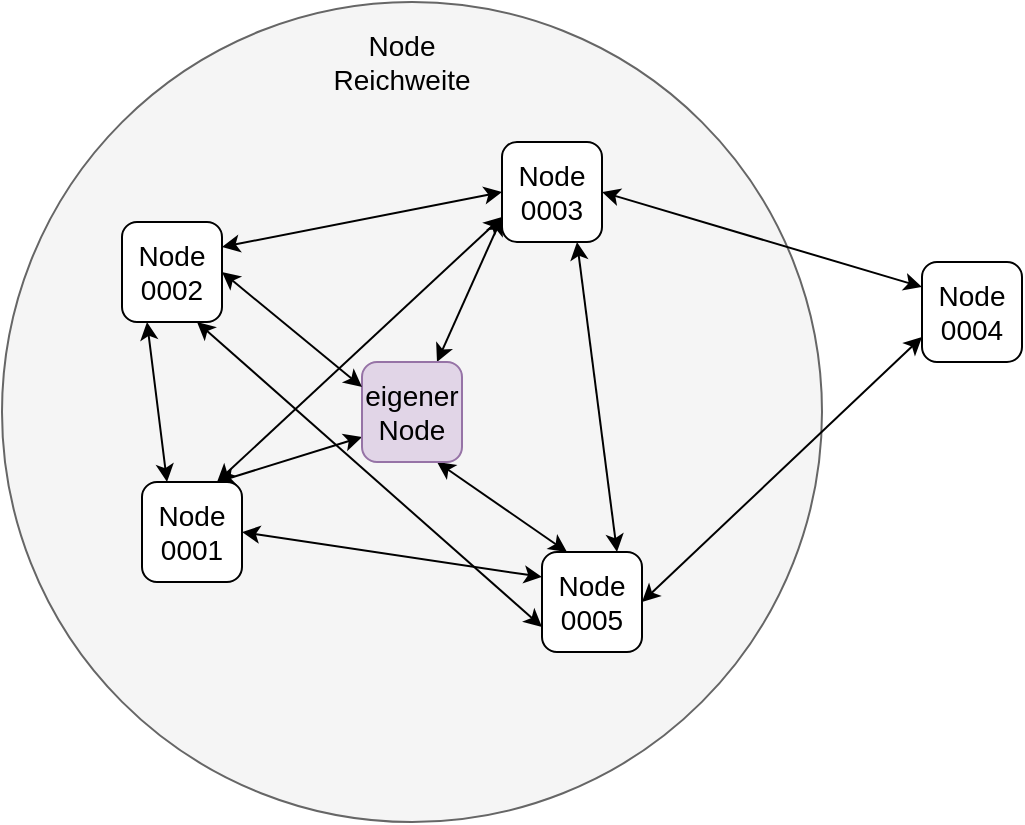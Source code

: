 <mxfile version="10.8.0" type="device"><diagram id="Woy8s4hAkLMrw98pRd9-" name="LoRa-Netzwerk"><mxGraphModel dx="918" dy="627" grid="1" gridSize="10" guides="1" tooltips="1" connect="1" arrows="1" fold="1" page="1" pageScale="1" pageWidth="827" pageHeight="1169" math="0" shadow="0"><root><mxCell id="-r4-6hD3p1y8XOhPD2zC-0"/><mxCell id="-r4-6hD3p1y8XOhPD2zC-1" parent="-r4-6hD3p1y8XOhPD2zC-0"/><mxCell id="lC4GsO4sn9fzHVTKfJkV-1" value="" style="ellipse;whiteSpace=wrap;html=1;aspect=fixed;labelBackgroundColor=#ffffff;fontSize=14;align=center;fillColor=#f5f5f5;strokeColor=#666666;fontColor=#333333;" vertex="1" parent="-r4-6hD3p1y8XOhPD2zC-1"><mxGeometry x="130" y="50" width="410" height="410" as="geometry"/></mxCell><mxCell id="lC4GsO4sn9fzHVTKfJkV-11" style="rounded=0;orthogonalLoop=1;jettySize=auto;html=1;exitX=0.75;exitY=0;exitDx=0;exitDy=0;entryX=0;entryY=0.75;entryDx=0;entryDy=0;startArrow=classic;startFill=1;fontSize=14;" edge="1" parent="-r4-6hD3p1y8XOhPD2zC-1" source="lC4GsO4sn9fzHVTKfJkV-0" target="lC4GsO4sn9fzHVTKfJkV-3"><mxGeometry relative="1" as="geometry"/></mxCell><mxCell id="lC4GsO4sn9fzHVTKfJkV-12" style="edgeStyle=none;rounded=0;orthogonalLoop=1;jettySize=auto;html=1;exitX=0.75;exitY=1;exitDx=0;exitDy=0;entryX=0.25;entryY=0;entryDx=0;entryDy=0;startArrow=classic;startFill=1;fontSize=14;" edge="1" parent="-r4-6hD3p1y8XOhPD2zC-1" source="lC4GsO4sn9fzHVTKfJkV-0" target="lC4GsO4sn9fzHVTKfJkV-8"><mxGeometry relative="1" as="geometry"/></mxCell><mxCell id="lC4GsO4sn9fzHVTKfJkV-13" style="edgeStyle=none;rounded=0;orthogonalLoop=1;jettySize=auto;html=1;exitX=0;exitY=0.75;exitDx=0;exitDy=0;entryX=0.75;entryY=0;entryDx=0;entryDy=0;startArrow=classic;startFill=1;fontSize=14;" edge="1" parent="-r4-6hD3p1y8XOhPD2zC-1" source="lC4GsO4sn9fzHVTKfJkV-0" target="lC4GsO4sn9fzHVTKfJkV-7"><mxGeometry relative="1" as="geometry"/></mxCell><mxCell id="lC4GsO4sn9fzHVTKfJkV-0" value="eigener&lt;br&gt;Node&lt;br&gt;" style="rounded=1;whiteSpace=wrap;html=1;labelBackgroundColor=none;fontSize=14;align=center;fillColor=#e1d5e7;strokeColor=#9673a6;" vertex="1" parent="-r4-6hD3p1y8XOhPD2zC-1"><mxGeometry x="310" y="230" width="50" height="50" as="geometry"/></mxCell><mxCell id="lC4GsO4sn9fzHVTKfJkV-18" style="edgeStyle=none;rounded=0;orthogonalLoop=1;jettySize=auto;html=1;exitX=0;exitY=0.5;exitDx=0;exitDy=0;entryX=1;entryY=0.25;entryDx=0;entryDy=0;startArrow=classic;startFill=1;fontSize=14;" edge="1" parent="-r4-6hD3p1y8XOhPD2zC-1" source="lC4GsO4sn9fzHVTKfJkV-3" target="lC4GsO4sn9fzHVTKfJkV-4"><mxGeometry relative="1" as="geometry"/></mxCell><mxCell id="lC4GsO4sn9fzHVTKfJkV-3" value="Node&lt;br&gt;0003&lt;br&gt;" style="rounded=1;whiteSpace=wrap;html=1;labelBackgroundColor=#ffffff;fontSize=14;align=center;" vertex="1" parent="-r4-6hD3p1y8XOhPD2zC-1"><mxGeometry x="380" y="120" width="50" height="50" as="geometry"/></mxCell><mxCell id="lC4GsO4sn9fzHVTKfJkV-14" style="edgeStyle=none;rounded=0;orthogonalLoop=1;jettySize=auto;html=1;exitX=1;exitY=0.5;exitDx=0;exitDy=0;entryX=0;entryY=0.25;entryDx=0;entryDy=0;startArrow=classic;startFill=1;fontSize=14;" edge="1" parent="-r4-6hD3p1y8XOhPD2zC-1" source="lC4GsO4sn9fzHVTKfJkV-4" target="lC4GsO4sn9fzHVTKfJkV-0"><mxGeometry relative="1" as="geometry"/></mxCell><mxCell id="lC4GsO4sn9fzHVTKfJkV-23" style="edgeStyle=none;rounded=0;orthogonalLoop=1;jettySize=auto;html=1;exitX=0.25;exitY=1;exitDx=0;exitDy=0;entryX=0.25;entryY=0;entryDx=0;entryDy=0;startArrow=classic;startFill=1;fontSize=14;" edge="1" parent="-r4-6hD3p1y8XOhPD2zC-1" source="lC4GsO4sn9fzHVTKfJkV-4" target="lC4GsO4sn9fzHVTKfJkV-7"><mxGeometry relative="1" as="geometry"/></mxCell><mxCell id="lC4GsO4sn9fzHVTKfJkV-25" style="edgeStyle=none;rounded=0;orthogonalLoop=1;jettySize=auto;html=1;exitX=0.75;exitY=1;exitDx=0;exitDy=0;entryX=0;entryY=0.75;entryDx=0;entryDy=0;startArrow=classic;startFill=1;fontSize=14;" edge="1" parent="-r4-6hD3p1y8XOhPD2zC-1" source="lC4GsO4sn9fzHVTKfJkV-4" target="lC4GsO4sn9fzHVTKfJkV-8"><mxGeometry relative="1" as="geometry"/></mxCell><mxCell id="lC4GsO4sn9fzHVTKfJkV-4" value="Node&lt;br&gt;0002&lt;br&gt;" style="rounded=1;whiteSpace=wrap;html=1;labelBackgroundColor=#ffffff;fontSize=14;align=center;" vertex="1" parent="-r4-6hD3p1y8XOhPD2zC-1"><mxGeometry x="190" y="160" width="50" height="50" as="geometry"/></mxCell><mxCell id="lC4GsO4sn9fzHVTKfJkV-24" style="edgeStyle=none;rounded=0;orthogonalLoop=1;jettySize=auto;html=1;exitX=0.75;exitY=0;exitDx=0;exitDy=0;entryX=0;entryY=0.75;entryDx=0;entryDy=0;startArrow=classic;startFill=1;fontSize=14;" edge="1" parent="-r4-6hD3p1y8XOhPD2zC-1" source="lC4GsO4sn9fzHVTKfJkV-7" target="lC4GsO4sn9fzHVTKfJkV-3"><mxGeometry relative="1" as="geometry"/></mxCell><mxCell id="lC4GsO4sn9fzHVTKfJkV-7" value="Node&lt;br&gt;0001&lt;br&gt;" style="rounded=1;whiteSpace=wrap;html=1;labelBackgroundColor=#ffffff;fontSize=14;align=center;" vertex="1" parent="-r4-6hD3p1y8XOhPD2zC-1"><mxGeometry x="200" y="290" width="50" height="50" as="geometry"/></mxCell><mxCell id="lC4GsO4sn9fzHVTKfJkV-19" style="edgeStyle=none;rounded=0;orthogonalLoop=1;jettySize=auto;html=1;exitX=0;exitY=0.25;exitDx=0;exitDy=0;entryX=1;entryY=0.5;entryDx=0;entryDy=0;startArrow=classic;startFill=1;fontSize=14;" edge="1" parent="-r4-6hD3p1y8XOhPD2zC-1" source="lC4GsO4sn9fzHVTKfJkV-8" target="lC4GsO4sn9fzHVTKfJkV-7"><mxGeometry relative="1" as="geometry"/></mxCell><mxCell id="lC4GsO4sn9fzHVTKfJkV-8" value="Node&lt;br&gt;0005&lt;br&gt;" style="rounded=1;whiteSpace=wrap;html=1;labelBackgroundColor=#ffffff;fontSize=14;align=center;" vertex="1" parent="-r4-6hD3p1y8XOhPD2zC-1"><mxGeometry x="400" y="325" width="50" height="50" as="geometry"/></mxCell><mxCell id="lC4GsO4sn9fzHVTKfJkV-15" style="edgeStyle=none;rounded=0;orthogonalLoop=1;jettySize=auto;html=1;exitX=0;exitY=0.25;exitDx=0;exitDy=0;entryX=1;entryY=0.5;entryDx=0;entryDy=0;startArrow=classic;startFill=1;fontSize=14;" edge="1" parent="-r4-6hD3p1y8XOhPD2zC-1" source="lC4GsO4sn9fzHVTKfJkV-9" target="lC4GsO4sn9fzHVTKfJkV-3"><mxGeometry relative="1" as="geometry"/></mxCell><mxCell id="lC4GsO4sn9fzHVTKfJkV-16" style="edgeStyle=none;rounded=0;orthogonalLoop=1;jettySize=auto;html=1;exitX=0;exitY=0.75;exitDx=0;exitDy=0;entryX=1;entryY=0.5;entryDx=0;entryDy=0;startArrow=classic;startFill=1;fontSize=14;" edge="1" parent="-r4-6hD3p1y8XOhPD2zC-1" source="lC4GsO4sn9fzHVTKfJkV-9" target="lC4GsO4sn9fzHVTKfJkV-8"><mxGeometry relative="1" as="geometry"/></mxCell><mxCell id="lC4GsO4sn9fzHVTKfJkV-9" value="Node&lt;br&gt;0004&lt;br&gt;" style="rounded=1;whiteSpace=wrap;html=1;labelBackgroundColor=#ffffff;fontSize=14;align=center;" vertex="1" parent="-r4-6hD3p1y8XOhPD2zC-1"><mxGeometry x="590" y="180" width="50" height="50" as="geometry"/></mxCell><mxCell id="lC4GsO4sn9fzHVTKfJkV-10" value="Node&lt;br&gt;Reichweite&lt;br&gt;" style="text;html=1;strokeColor=none;fillColor=none;align=center;verticalAlign=middle;whiteSpace=wrap;rounded=0;labelBackgroundColor=none;fontSize=14;" vertex="1" parent="-r4-6hD3p1y8XOhPD2zC-1"><mxGeometry x="310" y="70" width="40" height="20" as="geometry"/></mxCell><mxCell id="lC4GsO4sn9fzHVTKfJkV-21" style="edgeStyle=none;rounded=0;orthogonalLoop=1;jettySize=auto;html=1;exitX=0.75;exitY=1;exitDx=0;exitDy=0;startArrow=classic;startFill=1;fontSize=14;entryX=0.75;entryY=0;entryDx=0;entryDy=0;" edge="1" parent="-r4-6hD3p1y8XOhPD2zC-1" source="lC4GsO4sn9fzHVTKfJkV-3" target="lC4GsO4sn9fzHVTKfJkV-8"><mxGeometry relative="1" as="geometry"><mxPoint x="418" y="170" as="sourcePoint"/><mxPoint x="467.435" y="274.643" as="targetPoint"/></mxGeometry></mxCell></root></mxGraphModel></diagram><diagram id="J-KyQ_wy54q0iIrLcLIk" name="Ziel-Aufbau"><mxGraphModel dx="918" dy="627" grid="1" gridSize="10" guides="1" tooltips="1" connect="1" arrows="1" fold="1" page="1" pageScale="1" pageWidth="827" pageHeight="1169" math="0" shadow="0"><root><mxCell id="0"/><mxCell id="1" parent="0"/><mxCell id="y9Yh2DjU2pWOB_4-cDyb-14" style="edgeStyle=orthogonalEdgeStyle;rounded=0;orthogonalLoop=1;jettySize=auto;html=1;exitX=0;exitY=0.5;exitDx=0;exitDy=0;startArrow=classic;startFill=1;" edge="1" parent="1" source="y9Yh2DjU2pWOB_4-cDyb-1" target="y9Yh2DjU2pWOB_4-cDyb-3"><mxGeometry relative="1" as="geometry"/></mxCell><mxCell id="y9Yh2DjU2pWOB_4-cDyb-1" value="" style="shape=image;html=1;verticalAlign=top;verticalLabelPosition=bottom;labelBackgroundColor=#ffffff;imageAspect=0;aspect=fixed;image=https://cdn4.iconfinder.com/data/icons/iconize-apple-devices-freebies/128/apple-08-128.png" vertex="1" parent="1"><mxGeometry x="306" y="526" width="224" height="224" as="geometry"/></mxCell><mxCell id="y9Yh2DjU2pWOB_4-cDyb-2" value="" style="shape=image;html=1;verticalAlign=top;verticalLabelPosition=bottom;labelBackgroundColor=#ffffff;imageAspect=0;aspect=fixed;image=https://cdn3.iconfinder.com/data/icons/logos-and-brands-adobe/512/97_Docker-128.png" vertex="1" parent="1"><mxGeometry x="450" y="660" width="54" height="54" as="geometry"/></mxCell><mxCell id="y9Yh2DjU2pWOB_4-cDyb-13" style="edgeStyle=orthogonalEdgeStyle;rounded=0;orthogonalLoop=1;jettySize=auto;html=1;exitX=0.5;exitY=0;exitDx=0;exitDy=0;entryX=0.5;entryY=1;entryDx=0;entryDy=0;startArrow=classic;startFill=1;" edge="1" parent="1" source="y9Yh2DjU2pWOB_4-cDyb-3" target="y9Yh2DjU2pWOB_4-cDyb-5"><mxGeometry relative="1" as="geometry"/></mxCell><mxCell id="y9Yh2DjU2pWOB_4-cDyb-3" value="" style="shape=image;html=1;verticalAlign=top;verticalLabelPosition=bottom;labelBackgroundColor=#ffffff;imageAspect=0;aspect=fixed;image=https://cdn2.iconfinder.com/data/icons/electronic-13/480/3-electronic-arduino-chipset-icon-2-128.png" vertex="1" parent="1"><mxGeometry x="101" y="620" width="120" height="120" as="geometry"/></mxCell><mxCell id="y9Yh2DjU2pWOB_4-cDyb-4" value="" style="dashed=0;outlineConnect=0;html=1;align=center;labelPosition=center;verticalLabelPosition=bottom;verticalAlign=top;shape=mxgraph.weblogos.arduino;fillColor=#36868D;strokeColor=none" vertex="1" parent="1"><mxGeometry x="68" y="645" width="49" height="30" as="geometry"/></mxCell><mxCell id="y9Yh2DjU2pWOB_4-cDyb-5" value="" style="shape=image;html=1;verticalAlign=top;verticalLabelPosition=bottom;labelBackgroundColor=#ffffff;imageAspect=0;aspect=fixed;image=https://cdn2.iconfinder.com/data/icons/computer-and-gadget-devices/128/Integrated-circuits-chip-transistor-electronic-128.png" vertex="1" parent="1"><mxGeometry x="110" y="460" width="102" height="102" as="geometry"/></mxCell><mxCell id="y9Yh2DjU2pWOB_4-cDyb-9" value="" style="dashed=0;outlineConnect=0;html=1;align=center;labelPosition=center;verticalLabelPosition=bottom;verticalAlign=top;shape=mxgraph.weblogos.apple;fillColor=#1B1C1C;strokeColor=none" vertex="1" parent="1"><mxGeometry x="340" y="667" width="40" height="40" as="geometry"/></mxCell><mxCell id="y9Yh2DjU2pWOB_4-cDyb-7" value="" style="shape=image;html=1;verticalAlign=top;verticalLabelPosition=bottom;labelBackgroundColor=#ffffff;imageAspect=0;aspect=fixed;image=https://cdn3.iconfinder.com/data/icons/google-material-design-icons/48/ic_wifi_tethering_48px-128.png" vertex="1" parent="1"><mxGeometry x="120" y="352" width="48" height="48" as="geometry"/></mxCell><mxCell id="y9Yh2DjU2pWOB_4-cDyb-12" value="" style="shape=mxgraph.cisco.wireless.antenna;html=1;dashed=0;fillColor=#036897;strokeColor=#ffffff;strokeWidth=2;verticalLabelPosition=bottom;verticalAlign=top" vertex="1" parent="1"><mxGeometry x="90" y="400" width="88" height="104" as="geometry"/></mxCell><mxCell id="y9Yh2DjU2pWOB_4-cDyb-15" value="&lt;font style=&quot;font-size: 18px&quot;&gt;LoRa&lt;br&gt;HIMO-01P&lt;/font&gt;" style="text;html=1;strokeColor=none;fillColor=none;align=left;verticalAlign=middle;whiteSpace=wrap;rounded=0;" vertex="1" parent="1"><mxGeometry x="221" y="475" width="109" height="36" as="geometry"/></mxCell><mxCell id="y9Yh2DjU2pWOB_4-cDyb-16" value="&lt;span style=&quot;font-size: 18px&quot;&gt;Arduino als Seriellen USB Adapater&lt;/span&gt;&lt;br&gt;" style="text;html=1;strokeColor=none;fillColor=none;align=left;verticalAlign=middle;whiteSpace=wrap;rounded=0;" vertex="1" parent="1"><mxGeometry x="94.5" y="726" width="147" height="48" as="geometry"/></mxCell><mxCell id="y9Yh2DjU2pWOB_4-cDyb-17" value="&lt;span style=&quot;font-size: 18px&quot;&gt;MacBook mit Docker&lt;/span&gt;&lt;br&gt;" style="text;html=1;strokeColor=none;fillColor=none;align=left;verticalAlign=middle;whiteSpace=wrap;rounded=0;" vertex="1" parent="1"><mxGeometry x="340" y="716" width="147" height="48" as="geometry"/></mxCell></root></mxGraphModel></diagram><diagram name="Umgesetzter-Aufbau" id="3kW-7LmpQILnX9ccbxEj"><mxGraphModel dx="918" dy="627" grid="1" gridSize="10" guides="1" tooltips="1" connect="1" arrows="1" fold="1" page="1" pageScale="1" pageWidth="827" pageHeight="1169" math="0" shadow="0"><root><mxCell id="rvcRADyh9WLPoXxUpJof-0"/><mxCell id="rvcRADyh9WLPoXxUpJof-1" parent="rvcRADyh9WLPoXxUpJof-0"/><mxCell id="rvcRADyh9WLPoXxUpJof-2" style="edgeStyle=orthogonalEdgeStyle;rounded=0;orthogonalLoop=1;jettySize=auto;html=1;exitX=0;exitY=0.5;exitDx=0;exitDy=0;startArrow=classic;startFill=1;" edge="1" parent="rvcRADyh9WLPoXxUpJof-1" source="rvcRADyh9WLPoXxUpJof-3" target="rvcRADyh9WLPoXxUpJof-6"><mxGeometry relative="1" as="geometry"/></mxCell><mxCell id="rvcRADyh9WLPoXxUpJof-3" value="" style="shape=image;html=1;verticalAlign=top;verticalLabelPosition=bottom;labelBackgroundColor=#ffffff;imageAspect=0;aspect=fixed;image=https://cdn4.iconfinder.com/data/icons/iconize-apple-devices-freebies/128/apple-08-128.png" vertex="1" parent="rvcRADyh9WLPoXxUpJof-1"><mxGeometry x="306" y="526" width="224" height="224" as="geometry"/></mxCell><mxCell id="rvcRADyh9WLPoXxUpJof-4" value="" style="shape=image;html=1;verticalAlign=top;verticalLabelPosition=bottom;labelBackgroundColor=#ffffff;imageAspect=0;aspect=fixed;image=https://cdn3.iconfinder.com/data/icons/logos-and-brands-adobe/512/97_Docker-128.png" vertex="1" parent="rvcRADyh9WLPoXxUpJof-1"><mxGeometry x="450" y="660" width="54" height="54" as="geometry"/></mxCell><mxCell id="rvcRADyh9WLPoXxUpJof-5" style="edgeStyle=orthogonalEdgeStyle;rounded=0;orthogonalLoop=1;jettySize=auto;html=1;exitX=0.5;exitY=0;exitDx=0;exitDy=0;entryX=0.5;entryY=1;entryDx=0;entryDy=0;startArrow=classic;startFill=1;" edge="1" parent="rvcRADyh9WLPoXxUpJof-1" source="rvcRADyh9WLPoXxUpJof-6" target="rvcRADyh9WLPoXxUpJof-8"><mxGeometry relative="1" as="geometry"/></mxCell><mxCell id="rvcRADyh9WLPoXxUpJof-6" value="" style="shape=image;html=1;verticalAlign=top;verticalLabelPosition=bottom;labelBackgroundColor=#ffffff;imageAspect=0;aspect=fixed;image=https://cdn2.iconfinder.com/data/icons/electronic-13/480/3-electronic-arduino-chipset-icon-2-128.png" vertex="1" parent="rvcRADyh9WLPoXxUpJof-1"><mxGeometry x="101" y="620" width="120" height="120" as="geometry"/></mxCell><mxCell id="rvcRADyh9WLPoXxUpJof-7" value="" style="dashed=0;outlineConnect=0;html=1;align=center;labelPosition=center;verticalLabelPosition=bottom;verticalAlign=top;shape=mxgraph.weblogos.arduino;fillColor=#36868D;strokeColor=none" vertex="1" parent="rvcRADyh9WLPoXxUpJof-1"><mxGeometry x="68" y="645" width="49" height="30" as="geometry"/></mxCell><mxCell id="rvcRADyh9WLPoXxUpJof-8" value="" style="shape=image;html=1;verticalAlign=top;verticalLabelPosition=bottom;labelBackgroundColor=#ffffff;imageAspect=0;aspect=fixed;image=https://cdn2.iconfinder.com/data/icons/computer-and-gadget-devices/128/Integrated-circuits-chip-transistor-electronic-128.png" vertex="1" parent="rvcRADyh9WLPoXxUpJof-1"><mxGeometry x="110" y="460" width="102" height="102" as="geometry"/></mxCell><mxCell id="rvcRADyh9WLPoXxUpJof-10" value="" style="shape=image;html=1;verticalAlign=top;verticalLabelPosition=bottom;labelBackgroundColor=#ffffff;imageAspect=0;aspect=fixed;image=https://cdn3.iconfinder.com/data/icons/google-material-design-icons/48/ic_wifi_tethering_48px-128.png" vertex="1" parent="rvcRADyh9WLPoXxUpJof-1"><mxGeometry x="120" y="352" width="48" height="48" as="geometry"/></mxCell><mxCell id="rvcRADyh9WLPoXxUpJof-11" value="" style="shape=mxgraph.cisco.wireless.antenna;html=1;dashed=0;fillColor=#036897;strokeColor=#ffffff;strokeWidth=2;verticalLabelPosition=bottom;verticalAlign=top" vertex="1" parent="rvcRADyh9WLPoXxUpJof-1"><mxGeometry x="90" y="400" width="88" height="104" as="geometry"/></mxCell><mxCell id="rvcRADyh9WLPoXxUpJof-12" value="&lt;font style=&quot;font-size: 18px&quot;&gt;LoRa&lt;br&gt;HIMO-01P&lt;/font&gt;" style="text;html=1;strokeColor=none;fillColor=none;align=left;verticalAlign=middle;whiteSpace=wrap;rounded=0;" vertex="1" parent="rvcRADyh9WLPoXxUpJof-1"><mxGeometry x="221" y="475" width="109" height="36" as="geometry"/></mxCell><mxCell id="rvcRADyh9WLPoXxUpJof-13" value="&lt;span style=&quot;font-size: 18px&quot;&gt;Arduino als Seriellen USB Adapater&lt;/span&gt;&lt;br&gt;" style="text;html=1;strokeColor=none;fillColor=none;align=left;verticalAlign=middle;whiteSpace=wrap;rounded=0;" vertex="1" parent="rvcRADyh9WLPoXxUpJof-1"><mxGeometry x="94.5" y="726" width="147" height="48" as="geometry"/></mxCell><mxCell id="rvcRADyh9WLPoXxUpJof-21" style="edgeStyle=orthogonalEdgeStyle;rounded=0;orthogonalLoop=1;jettySize=auto;html=1;startArrow=classic;startFill=1;" edge="1" parent="rvcRADyh9WLPoXxUpJof-1" source="rvcRADyh9WLPoXxUpJof-14" target="rvcRADyh9WLPoXxUpJof-17"><mxGeometry relative="1" as="geometry"/></mxCell><mxCell id="rvcRADyh9WLPoXxUpJof-14" value="&lt;span style=&quot;font-size: 18px&quot;&gt;Linux Laptop mit Docker&lt;/span&gt;&lt;br&gt;" style="text;html=1;strokeColor=none;fillColor=none;align=left;verticalAlign=middle;whiteSpace=wrap;rounded=0;" vertex="1" parent="rvcRADyh9WLPoXxUpJof-1"><mxGeometry x="340" y="716" width="147" height="48" as="geometry"/></mxCell><mxCell id="rvcRADyh9WLPoXxUpJof-15" value="" style="aspect=fixed;html=1;perimeter=none;align=center;shadow=0;dashed=0;image;fontSize=12;image=img/lib/mscae/Virtual_Machines_Linux.svg;" vertex="1" parent="rvcRADyh9WLPoXxUpJof-1"><mxGeometry x="339.5" y="662" width="41" height="50" as="geometry"/></mxCell><mxCell id="rvcRADyh9WLPoXxUpJof-20" value="&lt;span style=&quot;font-size: 18px&quot;&gt;MacBook als Client&lt;/span&gt;&lt;br&gt;" style="text;html=1;strokeColor=none;fillColor=none;align=left;verticalAlign=middle;whiteSpace=wrap;rounded=0;" vertex="1" parent="rvcRADyh9WLPoXxUpJof-1"><mxGeometry x="337" y="1006" width="147" height="48" as="geometry"/></mxCell><mxCell id="rvcRADyh9WLPoXxUpJof-22" value="" style="group" vertex="1" connectable="0" parent="rvcRADyh9WLPoXxUpJof-1"><mxGeometry x="300" y="816" width="224" height="224" as="geometry"/></mxCell><mxCell id="rvcRADyh9WLPoXxUpJof-17" value="" style="shape=image;html=1;verticalAlign=top;verticalLabelPosition=bottom;labelBackgroundColor=#ffffff;imageAspect=0;aspect=fixed;image=https://cdn4.iconfinder.com/data/icons/iconize-apple-devices-freebies/128/apple-08-128.png" vertex="1" parent="rvcRADyh9WLPoXxUpJof-22"><mxGeometry x="2" width="224" height="224" as="geometry"/></mxCell><mxCell id="rvcRADyh9WLPoXxUpJof-19" value="" style="dashed=0;outlineConnect=0;html=1;align=center;labelPosition=center;verticalLabelPosition=bottom;verticalAlign=top;shape=mxgraph.weblogos.apple;fillColor=#1B1C1C;strokeColor=none" vertex="1" parent="rvcRADyh9WLPoXxUpJof-22"><mxGeometry x="34" y="141" width="40" height="40" as="geometry"/></mxCell></root></mxGraphModel></diagram><diagram id="pvffPVNfq1RTN5UsGPWF" name="Docker"><mxGraphModel dx="918" dy="627" grid="1" gridSize="10" guides="1" tooltips="1" connect="1" arrows="1" fold="1" page="1" pageScale="1" pageWidth="827" pageHeight="1169" math="0" shadow="0"><root><mxCell id="qnHNqunHLhfXTI9zRWpF-0"/><mxCell id="qnHNqunHLhfXTI9zRWpF-1" parent="qnHNqunHLhfXTI9zRWpF-0"/><mxCell id="GlUT5jkk2VI5wiww2__O-5" value="" style="rounded=1;whiteSpace=wrap;html=1;fontSize=17;align=center;fillColor=#f5f5f5;strokeColor=#666666;fontColor=#333333;" vertex="1" parent="qnHNqunHLhfXTI9zRWpF-1"><mxGeometry x="161" y="250" width="650" height="600" as="geometry"/></mxCell><mxCell id="sLa7A9qzSrNKahz7TiTV-4" value="" style="rounded=1;whiteSpace=wrap;html=1;fontSize=17;align=center;fillColor=#e1d5e7;strokeColor=#9673a6;" vertex="1" parent="qnHNqunHLhfXTI9zRWpF-1"><mxGeometry x="241" y="340" width="480" height="430" as="geometry"/></mxCell><mxCell id="sLa7A9qzSrNKahz7TiTV-0" value="Docker-Compose&lt;br style=&quot;font-size: 14px;&quot;&gt;Netzwerk&lt;br style=&quot;font-size: 14px;&quot;&gt;" style="shape=image;html=1;verticalAlign=top;verticalLabelPosition=bottom;labelBackgroundColor=none;imageAspect=0;aspect=fixed;image=https://cdn3.iconfinder.com/data/icons/logos-and-brands-adobe/512/97_Docker-128.png;fontSize=14;" vertex="1" parent="qnHNqunHLhfXTI9zRWpF-1"><mxGeometry x="631" y="370" width="54" height="54" as="geometry"/></mxCell><mxCell id="GlUT5jkk2VI5wiww2__O-3" style="edgeStyle=orthogonalEdgeStyle;rounded=0;orthogonalLoop=1;jettySize=auto;html=1;exitX=0;exitY=0.75;exitDx=0;exitDy=0;startArrow=none;startFill=0;fontSize=17;" edge="1" parent="qnHNqunHLhfXTI9zRWpF-1" source="sLa7A9qzSrNKahz7TiTV-1" target="sLa7A9qzSrNKahz7TiTV-3"><mxGeometry relative="1" as="geometry"/></mxCell><mxCell id="GlUT5jkk2VI5wiww2__O-4" style="edgeStyle=orthogonalEdgeStyle;rounded=0;orthogonalLoop=1;jettySize=auto;html=1;exitX=1;exitY=0.75;exitDx=0;exitDy=0;startArrow=none;startFill=0;fontSize=17;" edge="1" parent="qnHNqunHLhfXTI9zRWpF-1" source="sLa7A9qzSrNKahz7TiTV-1" target="sLa7A9qzSrNKahz7TiTV-2"><mxGeometry relative="1" as="geometry"/></mxCell><mxCell id="u3MQ-GujcgchKp85PoRq-2" style="edgeStyle=orthogonalEdgeStyle;rounded=0;orthogonalLoop=1;jettySize=auto;html=1;exitX=0;exitY=0.25;exitDx=0;exitDy=0;entryX=1;entryY=0.51;entryDx=0;entryDy=0;entryPerimeter=0;startArrow=classic;startFill=1;fontSize=14;" edge="1" parent="qnHNqunHLhfXTI9zRWpF-1" source="sLa7A9qzSrNKahz7TiTV-1" target="u3MQ-GujcgchKp85PoRq-1"><mxGeometry relative="1" as="geometry"/></mxCell><mxCell id="sLa7A9qzSrNKahz7TiTV-1" value="Django:&lt;br&gt;&lt;div style=&quot;text-align: left&quot;&gt;&lt;span&gt;- Website&lt;/span&gt;&lt;/div&gt;&lt;div style=&quot;text-align: left&quot;&gt;&lt;span&gt;- LoRa Daemon&lt;/span&gt;&lt;/div&gt;" style="rounded=1;whiteSpace=wrap;html=1;align=center;fillColor=#d5e8d4;strokeColor=#82b366;fontSize=17;" vertex="1" parent="qnHNqunHLhfXTI9zRWpF-1"><mxGeometry x="386" y="380" width="190" height="160" as="geometry"/></mxCell><mxCell id="sLa7A9qzSrNKahz7TiTV-2" value="&lt;div style=&quot;text-align: center ; font-size: 17px&quot;&gt;&lt;span style=&quot;font-size: 17px&quot;&gt;Postgres:&lt;/span&gt;&lt;/div&gt;&lt;div style=&quot;text-align: left ; font-size: 17px&quot;&gt;&lt;span style=&quot;font-size: 17px&quot;&gt;- Datenbank&lt;/span&gt;&lt;/div&gt;" style="rounded=1;whiteSpace=wrap;html=1;align=center;fillColor=#dae8fc;strokeColor=#6c8ebf;fontSize=17;" vertex="1" parent="qnHNqunHLhfXTI9zRWpF-1"><mxGeometry x="501" y="570" width="190" height="160" as="geometry"/></mxCell><mxCell id="sLa7A9qzSrNKahz7TiTV-3" value="&lt;div style=&quot;text-align: center ; font-size: 17px&quot;&gt;&lt;span style=&quot;font-size: 17px&quot;&gt;Redis:&lt;/span&gt;&lt;/div&gt;&lt;div style=&quot;text-align: left ; font-size: 17px&quot;&gt;&lt;span style=&quot;font-size: 17px&quot;&gt;- Websocket Cache&lt;/span&gt;&lt;/div&gt;&lt;div style=&quot;text-align: left ; font-size: 17px&quot;&gt;&lt;span style=&quot;font-size: 17px&quot;&gt;- LoRa Message Queue&lt;/span&gt;&lt;/div&gt;" style="rounded=1;whiteSpace=wrap;html=1;align=center;fillColor=#f8cecc;strokeColor=#b85450;fontSize=17;" vertex="1" parent="qnHNqunHLhfXTI9zRWpF-1"><mxGeometry x="271" y="570" width="190" height="160" as="geometry"/></mxCell><mxCell id="sLa7A9qzSrNKahz7TiTV-8" style="edgeStyle=orthogonalEdgeStyle;rounded=0;orthogonalLoop=1;jettySize=auto;html=1;exitX=0.5;exitY=0.5;exitDx=0;exitDy=0;exitPerimeter=0;startArrow=none;startFill=0;fontSize=17;" edge="1" parent="qnHNqunHLhfXTI9zRWpF-1" source="sLa7A9qzSrNKahz7TiTV-7" target="sLa7A9qzSrNKahz7TiTV-1"><mxGeometry relative="1" as="geometry"/></mxCell><mxCell id="sLa7A9qzSrNKahz7TiTV-7" value="User" style="shape=umlActor;verticalLabelPosition=bottom;labelBackgroundColor=#ffffff;verticalAlign=top;html=1;outlineConnect=0;fontSize=17;align=center;" vertex="1" parent="qnHNqunHLhfXTI9zRWpF-1"><mxGeometry x="461" y="110" width="40" height="80" as="geometry"/></mxCell><mxCell id="GlUT5jkk2VI5wiww2__O-0" value="LoRa Modul via&lt;br&gt;Arduino&lt;br&gt;" style="shape=image;html=1;verticalAlign=top;verticalLabelPosition=bottom;labelBackgroundColor=#ffffff;imageAspect=0;aspect=fixed;image=https://cdn2.iconfinder.com/data/icons/computer-and-gadget-devices/128/Integrated-circuits-chip-transistor-electronic-128.png" vertex="1" parent="qnHNqunHLhfXTI9zRWpF-1"><mxGeometry x="36" y="295" width="102" height="102" as="geometry"/></mxCell><mxCell id="GlUT5jkk2VI5wiww2__O-1" value="" style="shape=image;html=1;verticalAlign=top;verticalLabelPosition=bottom;labelBackgroundColor=#ffffff;imageAspect=0;aspect=fixed;image=https://cdn3.iconfinder.com/data/icons/google-material-design-icons/48/ic_wifi_tethering_48px-128.png" vertex="1" parent="qnHNqunHLhfXTI9zRWpF-1"><mxGeometry x="46" y="187" width="48" height="48" as="geometry"/></mxCell><mxCell id="GlUT5jkk2VI5wiww2__O-2" value="" style="shape=mxgraph.cisco.wireless.antenna;html=1;dashed=0;fillColor=#036897;strokeColor=#ffffff;strokeWidth=2;verticalLabelPosition=bottom;verticalAlign=top" vertex="1" parent="qnHNqunHLhfXTI9zRWpF-1"><mxGeometry x="16" y="235" width="88" height="104" as="geometry"/></mxCell><mxCell id="u3MQ-GujcgchKp85PoRq-0" value="Linux Host" style="aspect=fixed;html=1;perimeter=none;align=center;shadow=0;dashed=0;image;fontSize=12;image=img/lib/mscae/Virtual_Machines_Linux.svg;" vertex="1" parent="qnHNqunHLhfXTI9zRWpF-1"><mxGeometry x="721" y="270" width="41" height="50" as="geometry"/></mxCell><mxCell id="u3MQ-GujcgchKp85PoRq-4" style="edgeStyle=orthogonalEdgeStyle;rounded=0;orthogonalLoop=1;jettySize=auto;html=1;exitX=0;exitY=0.5;exitDx=0;exitDy=0;exitPerimeter=0;startArrow=classic;startFill=1;fontSize=14;" edge="1" parent="qnHNqunHLhfXTI9zRWpF-1" source="u3MQ-GujcgchKp85PoRq-1" target="GlUT5jkk2VI5wiww2__O-0"><mxGeometry relative="1" as="geometry"/></mxCell><mxCell id="u3MQ-GujcgchKp85PoRq-1" value="Host USB&lt;br&gt;Schnittstellen" style="pointerEvents=1;shadow=0;dashed=0;html=1;strokeColor=none;labelPosition=center;verticalLabelPosition=bottom;verticalAlign=top;align=center;shape=mxgraph.mscae.enterprise.usb;fillColor=#00188D;labelBackgroundColor=none;fontSize=14;" vertex="1" parent="qnHNqunHLhfXTI9zRWpF-1"><mxGeometry x="251" y="272" width="50" height="23" as="geometry"/></mxCell></root></mxGraphModel></diagram><diagram id="3x95KubssTXHbzli4kh_" name="Website"><mxGraphModel dx="918" dy="627" grid="1" gridSize="10" guides="1" tooltips="1" connect="1" arrows="1" fold="1" page="1" pageScale="1" pageWidth="827" pageHeight="1169" math="0" shadow="0"><root><mxCell id="MFNfpz0XwZJ4UVZMNSXz-0"/><mxCell id="MFNfpz0XwZJ4UVZMNSXz-1" parent="MFNfpz0XwZJ4UVZMNSXz-0"/><mxCell id="MFNfpz0XwZJ4UVZMNSXz-8" value="Websocket -&amp;gt; sende Nachrichten zu Node" style="edgeStyle=orthogonalEdgeStyle;rounded=0;orthogonalLoop=1;jettySize=auto;html=1;exitX=1;exitY=0.25;exitDx=0;exitDy=0;entryX=0;entryY=0.25;entryDx=0;entryDy=0;startArrow=none;startFill=0;fontSize=14;" edge="1" parent="MFNfpz0XwZJ4UVZMNSXz-1" source="MFNfpz0XwZJ4UVZMNSXz-2" target="MFNfpz0XwZJ4UVZMNSXz-6"><mxGeometry relative="1" as="geometry"/></mxCell><mxCell id="MFNfpz0XwZJ4UVZMNSXz-2" value="Frondend&lt;br&gt;JQuery&lt;br&gt;" style="rounded=1;whiteSpace=wrap;html=1;labelBackgroundColor=none;fontSize=14;align=center;" vertex="1" parent="MFNfpz0XwZJ4UVZMNSXz-1"><mxGeometry x="40" y="270" width="120" height="80" as="geometry"/></mxCell><mxCell id="MFNfpz0XwZJ4UVZMNSXz-9" value="Websocket &amp;lt;- sende nach jeder DB Änderung&lt;br&gt;&lt;div style=&quot;text-align: left&quot;&gt;- neue Nachrichten oder Nachricht update&lt;br&gt;- Node updates oder Node update&lt;/div&gt;" style="edgeStyle=orthogonalEdgeStyle;rounded=0;orthogonalLoop=1;jettySize=auto;html=1;exitX=0;exitY=0.75;exitDx=0;exitDy=0;entryX=1;entryY=0.75;entryDx=0;entryDy=0;startArrow=none;startFill=0;fontSize=14;" edge="1" parent="MFNfpz0XwZJ4UVZMNSXz-1" source="MFNfpz0XwZJ4UVZMNSXz-6" target="MFNfpz0XwZJ4UVZMNSXz-2"><mxGeometry relative="1" as="geometry"/></mxCell><mxCell id="MFNfpz0XwZJ4UVZMNSXz-19" value="füge ausgehende&lt;br&gt;Nachrichten für&amp;nbsp;&lt;br&gt;den LoRa Daemon&lt;br&gt;zur Message&lt;br&gt;Queue hinzu&lt;br&gt;" style="edgeStyle=orthogonalEdgeStyle;rounded=0;orthogonalLoop=1;jettySize=auto;html=1;exitX=1;exitY=0.25;exitDx=0;exitDy=0;entryX=1;entryY=0.75;entryDx=0;entryDy=0;startArrow=none;startFill=0;fontSize=14;" edge="1" parent="MFNfpz0XwZJ4UVZMNSXz-1" source="MFNfpz0XwZJ4UVZMNSXz-6" target="MFNfpz0XwZJ4UVZMNSXz-16"><mxGeometry relative="1" as="geometry"><Array as="points"><mxPoint x="740" y="290"/><mxPoint x="740" y="470"/></Array></mxGeometry></mxCell><mxCell id="MFNfpz0XwZJ4UVZMNSXz-27" style="edgeStyle=orthogonalEdgeStyle;rounded=0;orthogonalLoop=1;jettySize=auto;html=1;exitX=0.5;exitY=1;exitDx=0;exitDy=0;entryX=0.5;entryY=0;entryDx=0;entryDy=0;startArrow=none;startFill=0;fontSize=14;" edge="1" parent="MFNfpz0XwZJ4UVZMNSXz-1" source="MFNfpz0XwZJ4UVZMNSXz-6" target="MFNfpz0XwZJ4UVZMNSXz-16"><mxGeometry relative="1" as="geometry"/></mxCell><mxCell id="MFNfpz0XwZJ4UVZMNSXz-6" value="Backend&lt;br&gt;Django&lt;br&gt;" style="rounded=1;whiteSpace=wrap;html=1;labelBackgroundColor=none;fontSize=14;align=center;" vertex="1" parent="MFNfpz0XwZJ4UVZMNSXz-1"><mxGeometry x="570" y="270" width="120" height="80" as="geometry"/></mxCell><mxCell id="MFNfpz0XwZJ4UVZMNSXz-24" value="Füge neue Nachrichten&lt;br&gt;und Nodes zur Datenbank&lt;br&gt;hinzu&lt;br&gt;" style="edgeStyle=orthogonalEdgeStyle;rounded=0;orthogonalLoop=1;jettySize=auto;html=1;exitX=1;exitY=0.25;exitDx=0;exitDy=0;startArrow=none;startFill=0;fontSize=14;entryX=0.25;entryY=1;entryDx=0;entryDy=0;" edge="1" parent="MFNfpz0XwZJ4UVZMNSXz-1" source="MFNfpz0XwZJ4UVZMNSXz-7" target="MFNfpz0XwZJ4UVZMNSXz-6"><mxGeometry relative="1" as="geometry"><mxPoint x="500" y="370" as="targetPoint"/><Array as="points"><mxPoint x="500" y="480"/><mxPoint x="500" y="350"/></Array></mxGeometry></mxCell><mxCell id="MFNfpz0XwZJ4UVZMNSXz-7" value="LoRa Daemon" style="rounded=1;whiteSpace=wrap;html=1;labelBackgroundColor=none;fontSize=14;align=center;" vertex="1" parent="MFNfpz0XwZJ4UVZMNSXz-1"><mxGeometry x="40" y="460" width="120" height="80" as="geometry"/></mxCell><mxCell id="MFNfpz0XwZJ4UVZMNSXz-18" style="edgeStyle=orthogonalEdgeStyle;rounded=0;orthogonalLoop=1;jettySize=auto;html=1;exitX=0.75;exitY=0;exitDx=0;exitDy=0;entryX=0.75;entryY=1;entryDx=0;entryDy=0;startArrow=none;startFill=0;fontSize=14;" edge="1" parent="MFNfpz0XwZJ4UVZMNSXz-1" source="MFNfpz0XwZJ4UVZMNSXz-16" target="MFNfpz0XwZJ4UVZMNSXz-6"><mxGeometry relative="1" as="geometry"/></mxCell><mxCell id="MFNfpz0XwZJ4UVZMNSXz-23" value="hole neue Nachrichten aus der Message Queue" style="edgeStyle=orthogonalEdgeStyle;rounded=0;orthogonalLoop=1;jettySize=auto;html=1;exitX=0;exitY=0.75;exitDx=0;exitDy=0;entryX=1;entryY=0.75;entryDx=0;entryDy=0;startArrow=none;startFill=0;fontSize=14;" edge="1" parent="MFNfpz0XwZJ4UVZMNSXz-1" source="MFNfpz0XwZJ4UVZMNSXz-16" target="MFNfpz0XwZJ4UVZMNSXz-7"><mxGeometry relative="1" as="geometry"/></mxCell><mxCell id="MFNfpz0XwZJ4UVZMNSXz-16" value="Redis" style="rounded=1;whiteSpace=wrap;html=1;labelBackgroundColor=none;fontSize=14;align=center;" vertex="1" parent="MFNfpz0XwZJ4UVZMNSXz-1"><mxGeometry x="570" y="460" width="120" height="80" as="geometry"/></mxCell><mxCell id="MFNfpz0XwZJ4UVZMNSXz-21" value="&lt;div style=&quot;text-align: center&quot;&gt;&lt;span&gt;Websocket Message&lt;/span&gt;&lt;/div&gt;&lt;div style=&quot;text-align: center&quot;&gt;&lt;span&gt;Cache&lt;/span&gt;&lt;/div&gt;" style="text;html=1;resizable=0;points=[];autosize=1;align=left;verticalAlign=top;spacingTop=-4;fontSize=14;labelBackgroundColor=#ffffff;" vertex="1" parent="MFNfpz0XwZJ4UVZMNSXz-1"><mxGeometry x="530" y="400" width="150" height="40" as="geometry"/></mxCell></root></mxGraphModel></diagram></mxfile>